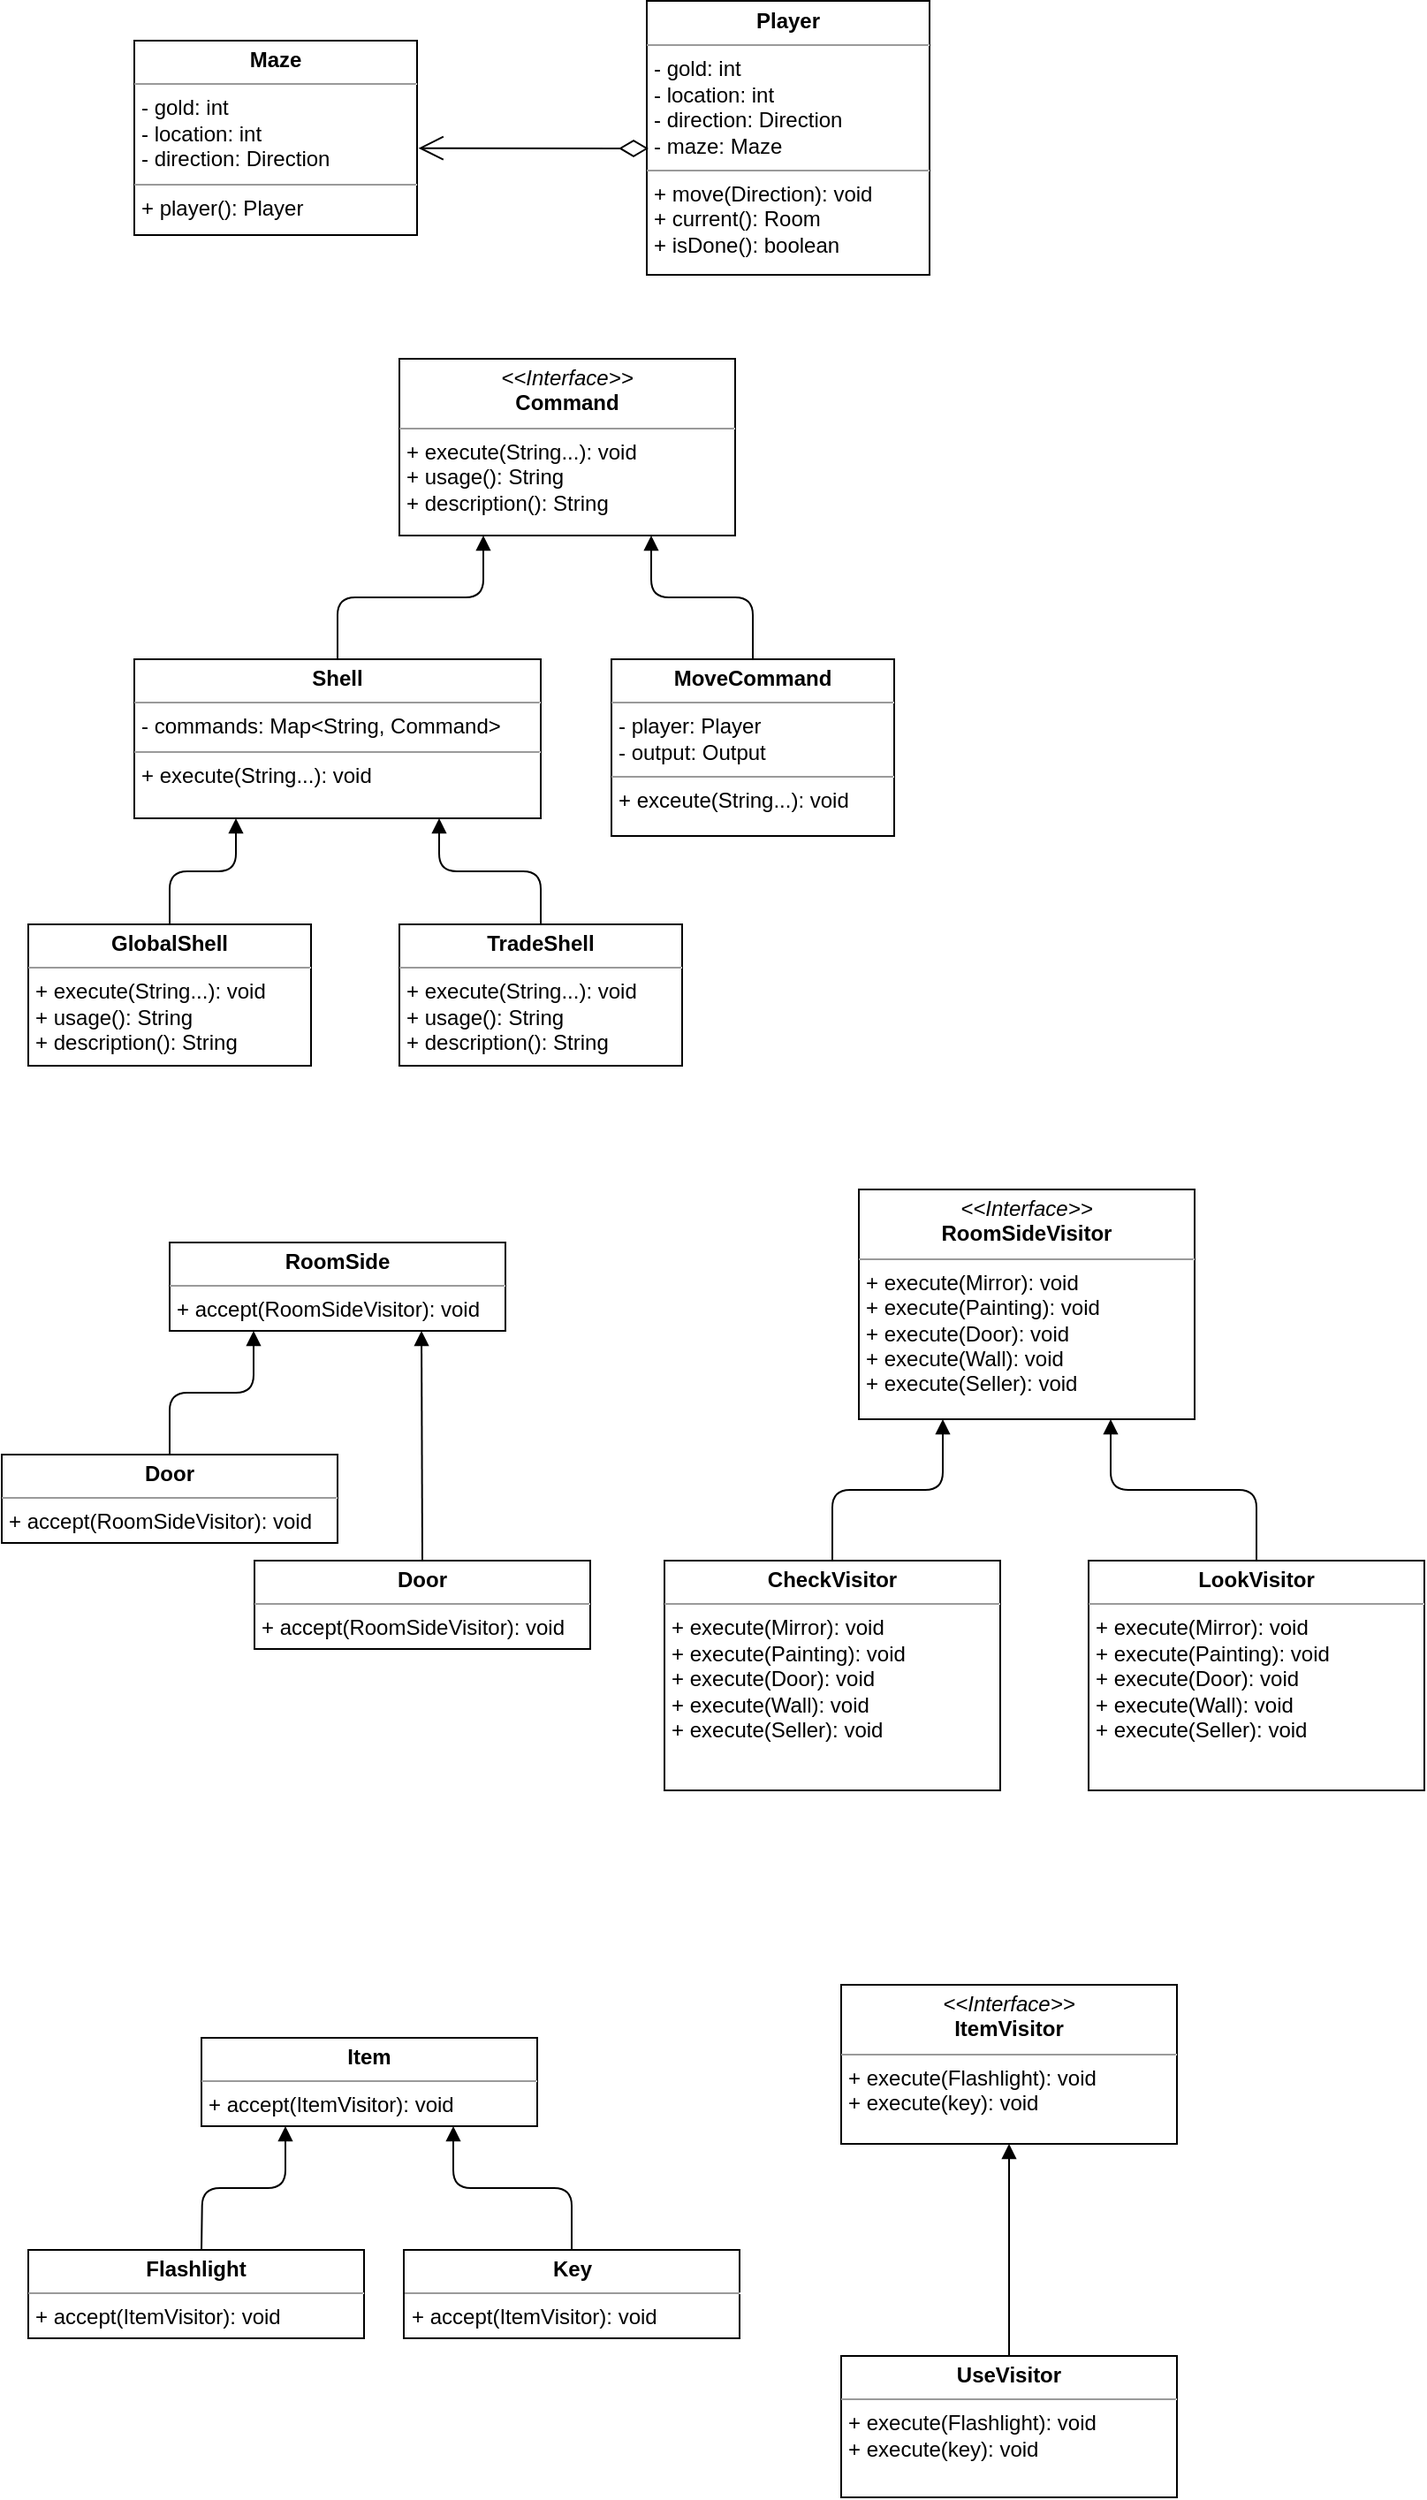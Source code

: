 <mxfile version="13.0.5" type="device"><diagram id="C5RBs43oDa-KdzZeNtuy" name="Page-1"><mxGraphModel dx="944" dy="533" grid="1" gridSize="10" guides="1" tooltips="1" connect="1" arrows="1" fold="1" page="1" pageScale="1" pageWidth="827" pageHeight="1169" math="0" shadow="0"><root><mxCell id="WIyWlLk6GJQsqaUBKTNV-0"/><mxCell id="WIyWlLk6GJQsqaUBKTNV-1" parent="WIyWlLk6GJQsqaUBKTNV-0"/><mxCell id="u1omw1oPXkuMjtejFKTz-4" value="&lt;p style=&quot;margin: 0px ; margin-top: 4px ; text-align: center&quot;&gt;&lt;b&gt;Maze&lt;/b&gt;&lt;/p&gt;&lt;hr size=&quot;1&quot;&gt;&lt;p style=&quot;margin: 0px ; margin-left: 4px&quot;&gt;- gold: int&lt;/p&gt;&lt;p style=&quot;margin: 0px ; margin-left: 4px&quot;&gt;- location: int&lt;/p&gt;&lt;p style=&quot;margin: 0px ; margin-left: 4px&quot;&gt;- direction: Direction&lt;/p&gt;&lt;hr size=&quot;1&quot;&gt;&lt;p style=&quot;margin: 0px ; margin-left: 4px&quot;&gt;+ player(): Player&lt;/p&gt;" style="verticalAlign=top;align=left;overflow=fill;fontSize=12;fontFamily=Helvetica;html=1;" vertex="1" parent="WIyWlLk6GJQsqaUBKTNV-1"><mxGeometry x="80" y="120" width="160" height="110" as="geometry"/></mxCell><mxCell id="u1omw1oPXkuMjtejFKTz-5" value="&lt;p style=&quot;margin: 0px ; margin-top: 4px ; text-align: center&quot;&gt;&lt;b&gt;Player&lt;/b&gt;&lt;/p&gt;&lt;hr size=&quot;1&quot;&gt;&lt;p style=&quot;margin: 0px 0px 0px 4px&quot;&gt;- gold: int&lt;/p&gt;&lt;p style=&quot;margin: 0px 0px 0px 4px&quot;&gt;- location: int&lt;/p&gt;&lt;p style=&quot;margin: 0px 0px 0px 4px&quot;&gt;- direction: Direction&lt;/p&gt;&lt;p style=&quot;margin: 0px 0px 0px 4px&quot;&gt;- maze: Maze&lt;/p&gt;&lt;hr size=&quot;1&quot;&gt;&lt;p style=&quot;margin: 0px ; margin-left: 4px&quot;&gt;+ move(Direction): void&lt;/p&gt;&lt;p style=&quot;margin: 0px ; margin-left: 4px&quot;&gt;+ current(): Room&lt;/p&gt;&lt;p style=&quot;margin: 0px ; margin-left: 4px&quot;&gt;+ isDone(): boolean&lt;/p&gt;" style="verticalAlign=top;align=left;overflow=fill;fontSize=12;fontFamily=Helvetica;html=1;" vertex="1" parent="WIyWlLk6GJQsqaUBKTNV-1"><mxGeometry x="370" y="97.5" width="160" height="155" as="geometry"/></mxCell><mxCell id="u1omw1oPXkuMjtejFKTz-6" value="" style="endArrow=open;html=1;endSize=12;startArrow=diamondThin;startSize=14;startFill=0;align=left;verticalAlign=bottom;entryX=1.005;entryY=0.553;entryDx=0;entryDy=0;entryPerimeter=0;" edge="1" parent="WIyWlLk6GJQsqaUBKTNV-1" target="u1omw1oPXkuMjtejFKTz-4"><mxGeometry x="-1" y="3" relative="1" as="geometry"><mxPoint x="371" y="181" as="sourcePoint"/><mxPoint x="420" y="240" as="targetPoint"/></mxGeometry></mxCell><mxCell id="u1omw1oPXkuMjtejFKTz-7" value="&lt;p style=&quot;margin: 0px ; margin-top: 4px ; text-align: center&quot;&gt;&lt;i&gt;&amp;lt;&amp;lt;Interface&amp;gt;&amp;gt;&lt;/i&gt;&lt;br&gt;&lt;b&gt;Command&lt;/b&gt;&lt;/p&gt;&lt;hr size=&quot;1&quot;&gt;&lt;p style=&quot;margin: 0px ; margin-left: 4px&quot;&gt;+ execute(String...): void&amp;nbsp;&lt;br&gt;+ usage(): String&lt;/p&gt;&lt;p style=&quot;margin: 0px ; margin-left: 4px&quot;&gt;+ description(): String&lt;/p&gt;" style="verticalAlign=top;align=left;overflow=fill;fontSize=12;fontFamily=Helvetica;html=1;" vertex="1" parent="WIyWlLk6GJQsqaUBKTNV-1"><mxGeometry x="230" y="300" width="190" height="100" as="geometry"/></mxCell><mxCell id="u1omw1oPXkuMjtejFKTz-8" value="&lt;p style=&quot;margin: 0px ; margin-top: 4px ; text-align: center&quot;&gt;&lt;b&gt;Shell&lt;/b&gt;&lt;/p&gt;&lt;hr size=&quot;1&quot;&gt;&lt;p style=&quot;margin: 0px ; margin-left: 4px&quot;&gt;- commands: Map&amp;lt;String, Command&amp;gt;&lt;/p&gt;&lt;hr size=&quot;1&quot;&gt;&lt;p style=&quot;margin: 0px ; margin-left: 4px&quot;&gt;+ execute(String...): void&lt;/p&gt;" style="verticalAlign=top;align=left;overflow=fill;fontSize=12;fontFamily=Helvetica;html=1;" vertex="1" parent="WIyWlLk6GJQsqaUBKTNV-1"><mxGeometry x="80" y="470" width="230" height="90" as="geometry"/></mxCell><mxCell id="u1omw1oPXkuMjtejFKTz-10" value="" style="endArrow=block;endFill=1;html=1;edgeStyle=orthogonalEdgeStyle;align=left;verticalAlign=top;entryX=0.25;entryY=1;entryDx=0;entryDy=0;" edge="1" parent="WIyWlLk6GJQsqaUBKTNV-1" source="u1omw1oPXkuMjtejFKTz-8" target="u1omw1oPXkuMjtejFKTz-7"><mxGeometry x="-1" relative="1" as="geometry"><mxPoint x="260" y="470" as="sourcePoint"/><mxPoint x="420" y="470" as="targetPoint"/></mxGeometry></mxCell><mxCell id="u1omw1oPXkuMjtejFKTz-11" value="" style="resizable=0;html=1;align=left;verticalAlign=bottom;labelBackgroundColor=#ffffff;fontSize=10;" connectable="0" vertex="1" parent="u1omw1oPXkuMjtejFKTz-10"><mxGeometry x="-1" relative="1" as="geometry"/></mxCell><mxCell id="u1omw1oPXkuMjtejFKTz-12" value="&lt;p style=&quot;margin: 0px ; margin-top: 4px ; text-align: center&quot;&gt;&lt;b&gt;GlobalShell&lt;/b&gt;&lt;/p&gt;&lt;hr size=&quot;1&quot;&gt;&lt;p style=&quot;margin: 0px ; margin-left: 4px&quot;&gt;+ execute(String...): void&lt;/p&gt;&lt;p style=&quot;margin: 0px ; margin-left: 4px&quot;&gt;+ usage(): String&lt;/p&gt;&lt;p style=&quot;margin: 0px ; margin-left: 4px&quot;&gt;+ description(): String&lt;/p&gt;" style="verticalAlign=top;align=left;overflow=fill;fontSize=12;fontFamily=Helvetica;html=1;" vertex="1" parent="WIyWlLk6GJQsqaUBKTNV-1"><mxGeometry x="20" y="620" width="160" height="80" as="geometry"/></mxCell><mxCell id="u1omw1oPXkuMjtejFKTz-13" value="" style="endArrow=block;endFill=1;html=1;edgeStyle=orthogonalEdgeStyle;align=left;verticalAlign=top;exitX=0.5;exitY=0;exitDx=0;exitDy=0;entryX=0.25;entryY=1;entryDx=0;entryDy=0;" edge="1" parent="WIyWlLk6GJQsqaUBKTNV-1" source="u1omw1oPXkuMjtejFKTz-12" target="u1omw1oPXkuMjtejFKTz-8"><mxGeometry x="-1" relative="1" as="geometry"><mxPoint x="260" y="620" as="sourcePoint"/><mxPoint x="420" y="620" as="targetPoint"/></mxGeometry></mxCell><mxCell id="u1omw1oPXkuMjtejFKTz-14" value="" style="resizable=0;html=1;align=left;verticalAlign=bottom;labelBackgroundColor=#ffffff;fontSize=10;" connectable="0" vertex="1" parent="u1omw1oPXkuMjtejFKTz-13"><mxGeometry x="-1" relative="1" as="geometry"/></mxCell><mxCell id="u1omw1oPXkuMjtejFKTz-19" value="" style="resizable=0;html=1;align=left;verticalAlign=bottom;labelBackgroundColor=#ffffff;fontSize=10;" connectable="0" vertex="1" parent="u1omw1oPXkuMjtejFKTz-13"><mxGeometry x="-1" relative="1" as="geometry"><mxPoint x="205" as="offset"/></mxGeometry></mxCell><mxCell id="u1omw1oPXkuMjtejFKTz-15" value="&lt;p style=&quot;margin: 0px ; margin-top: 4px ; text-align: center&quot;&gt;&lt;b&gt;MoveCommand&lt;/b&gt;&lt;/p&gt;&lt;hr size=&quot;1&quot;&gt;&lt;p style=&quot;margin: 0px ; margin-left: 4px&quot;&gt;- player: Player&lt;/p&gt;&lt;p style=&quot;margin: 0px ; margin-left: 4px&quot;&gt;- output: Output&lt;/p&gt;&lt;hr size=&quot;1&quot;&gt;&lt;p style=&quot;margin: 0px ; margin-left: 4px&quot;&gt;+ exceute(String...): void&lt;/p&gt;" style="verticalAlign=top;align=left;overflow=fill;fontSize=12;fontFamily=Helvetica;html=1;" vertex="1" parent="WIyWlLk6GJQsqaUBKTNV-1"><mxGeometry x="350" y="470" width="160" height="100" as="geometry"/></mxCell><mxCell id="u1omw1oPXkuMjtejFKTz-16" value="" style="endArrow=block;endFill=1;html=1;edgeStyle=orthogonalEdgeStyle;align=left;verticalAlign=top;exitX=0.5;exitY=0;exitDx=0;exitDy=0;entryX=0.75;entryY=1;entryDx=0;entryDy=0;" edge="1" parent="WIyWlLk6GJQsqaUBKTNV-1" source="u1omw1oPXkuMjtejFKTz-15" target="u1omw1oPXkuMjtejFKTz-7"><mxGeometry x="-1" relative="1" as="geometry"><mxPoint x="410" y="430" as="sourcePoint"/><mxPoint x="570" y="430" as="targetPoint"/></mxGeometry></mxCell><mxCell id="u1omw1oPXkuMjtejFKTz-17" value="" style="resizable=0;html=1;align=left;verticalAlign=bottom;labelBackgroundColor=#ffffff;fontSize=10;" connectable="0" vertex="1" parent="u1omw1oPXkuMjtejFKTz-16"><mxGeometry x="-1" relative="1" as="geometry"/></mxCell><mxCell id="u1omw1oPXkuMjtejFKTz-18" value="&lt;p style=&quot;margin: 0px ; margin-top: 4px ; text-align: center&quot;&gt;&lt;b&gt;TradeShell&lt;/b&gt;&lt;/p&gt;&lt;hr size=&quot;1&quot;&gt;&lt;p style=&quot;margin: 0px ; margin-left: 4px&quot;&gt;+ execute(String...): void&lt;/p&gt;&lt;p style=&quot;margin: 0px 0px 0px 4px&quot;&gt;+ usage(): String&lt;/p&gt;&lt;p style=&quot;margin: 0px 0px 0px 4px&quot;&gt;+ description(): String&lt;/p&gt;" style="verticalAlign=top;align=left;overflow=fill;fontSize=12;fontFamily=Helvetica;html=1;" vertex="1" parent="WIyWlLk6GJQsqaUBKTNV-1"><mxGeometry x="230" y="620" width="160" height="80" as="geometry"/></mxCell><mxCell id="u1omw1oPXkuMjtejFKTz-20" value="" style="endArrow=block;endFill=1;html=1;edgeStyle=orthogonalEdgeStyle;align=left;verticalAlign=top;exitX=0.5;exitY=0;exitDx=0;exitDy=0;entryX=0.75;entryY=1;entryDx=0;entryDy=0;" edge="1" parent="WIyWlLk6GJQsqaUBKTNV-1" source="u1omw1oPXkuMjtejFKTz-18" target="u1omw1oPXkuMjtejFKTz-8"><mxGeometry x="-1" relative="1" as="geometry"><mxPoint x="310" y="600" as="sourcePoint"/><mxPoint x="470" y="600" as="targetPoint"/></mxGeometry></mxCell><mxCell id="u1omw1oPXkuMjtejFKTz-23" value="&lt;p style=&quot;margin: 0px ; margin-top: 4px ; text-align: center&quot;&gt;&lt;b&gt;RoomSide&lt;/b&gt;&lt;/p&gt;&lt;hr size=&quot;1&quot;&gt;&lt;p style=&quot;margin: 0px ; margin-left: 4px&quot;&gt;+ accept(RoomSideVisitor): void&lt;/p&gt;" style="verticalAlign=top;align=left;overflow=fill;fontSize=12;fontFamily=Helvetica;html=1;" vertex="1" parent="WIyWlLk6GJQsqaUBKTNV-1"><mxGeometry x="100" y="800" width="190" height="50" as="geometry"/></mxCell><mxCell id="u1omw1oPXkuMjtejFKTz-24" value="&lt;p style=&quot;margin: 0px ; margin-top: 4px ; text-align: center&quot;&gt;&lt;i&gt;&amp;lt;&amp;lt;Interface&amp;gt;&amp;gt;&lt;/i&gt;&lt;br&gt;&lt;b&gt;RoomSideVisitor&lt;/b&gt;&lt;/p&gt;&lt;hr size=&quot;1&quot;&gt;&lt;p style=&quot;margin: 0px ; margin-left: 4px&quot;&gt;+ execute(Mirror): void&lt;/p&gt;&lt;p style=&quot;margin: 0px ; margin-left: 4px&quot;&gt;+ execute(Painting): void&lt;br&gt;&lt;/p&gt;&lt;p style=&quot;margin: 0px ; margin-left: 4px&quot;&gt;+ execute(Door): void&lt;br&gt;&lt;/p&gt;&lt;p style=&quot;margin: 0px ; margin-left: 4px&quot;&gt;+ execute(Wall): void&lt;br&gt;&lt;/p&gt;&lt;p style=&quot;margin: 0px ; margin-left: 4px&quot;&gt;+ execute(Seller): void&lt;br&gt;&lt;/p&gt;" style="verticalAlign=top;align=left;overflow=fill;fontSize=12;fontFamily=Helvetica;html=1;" vertex="1" parent="WIyWlLk6GJQsqaUBKTNV-1"><mxGeometry x="490" y="770" width="190" height="130" as="geometry"/></mxCell><mxCell id="u1omw1oPXkuMjtejFKTz-25" value="&lt;p style=&quot;margin: 0px ; margin-top: 4px ; text-align: center&quot;&gt;&lt;b&gt;Door&lt;/b&gt;&lt;/p&gt;&lt;hr size=&quot;1&quot;&gt;&lt;p style=&quot;margin: 0px ; margin-left: 4px&quot;&gt;+ accept(RoomSideVisitor): void&lt;/p&gt;" style="verticalAlign=top;align=left;overflow=fill;fontSize=12;fontFamily=Helvetica;html=1;" vertex="1" parent="WIyWlLk6GJQsqaUBKTNV-1"><mxGeometry x="5" y="920" width="190" height="50" as="geometry"/></mxCell><mxCell id="u1omw1oPXkuMjtejFKTz-26" value="" style="endArrow=block;endFill=1;html=1;edgeStyle=orthogonalEdgeStyle;align=left;verticalAlign=top;exitX=0.5;exitY=0;exitDx=0;exitDy=0;entryX=0.25;entryY=1;entryDx=0;entryDy=0;" edge="1" parent="WIyWlLk6GJQsqaUBKTNV-1" source="u1omw1oPXkuMjtejFKTz-25" target="u1omw1oPXkuMjtejFKTz-23"><mxGeometry x="-1" relative="1" as="geometry"><mxPoint x="180" y="880" as="sourcePoint"/><mxPoint x="340" y="880" as="targetPoint"/></mxGeometry></mxCell><mxCell id="u1omw1oPXkuMjtejFKTz-27" value="" style="resizable=0;html=1;align=left;verticalAlign=bottom;labelBackgroundColor=#ffffff;fontSize=10;" connectable="0" vertex="1" parent="u1omw1oPXkuMjtejFKTz-26"><mxGeometry x="-1" relative="1" as="geometry"/></mxCell><mxCell id="u1omw1oPXkuMjtejFKTz-28" value="&lt;p style=&quot;margin: 0px ; margin-top: 4px ; text-align: center&quot;&gt;&lt;b&gt;Door&lt;/b&gt;&lt;/p&gt;&lt;hr size=&quot;1&quot;&gt;&lt;p style=&quot;margin: 0px ; margin-left: 4px&quot;&gt;+ accept(RoomSideVisitor): void&lt;/p&gt;" style="verticalAlign=top;align=left;overflow=fill;fontSize=12;fontFamily=Helvetica;html=1;" vertex="1" parent="WIyWlLk6GJQsqaUBKTNV-1"><mxGeometry x="148" y="980" width="190" height="50" as="geometry"/></mxCell><mxCell id="u1omw1oPXkuMjtejFKTz-29" value="" style="endArrow=block;endFill=1;html=1;align=left;verticalAlign=top;exitX=0.5;exitY=0;exitDx=0;exitDy=0;entryX=0.75;entryY=1;entryDx=0;entryDy=0;" edge="1" parent="WIyWlLk6GJQsqaUBKTNV-1" source="u1omw1oPXkuMjtejFKTz-28" target="u1omw1oPXkuMjtejFKTz-23"><mxGeometry x="-1" relative="1" as="geometry"><mxPoint x="270" y="940" as="sourcePoint"/><mxPoint x="317.5" y="870" as="targetPoint"/></mxGeometry></mxCell><mxCell id="u1omw1oPXkuMjtejFKTz-30" value="" style="resizable=0;html=1;align=left;verticalAlign=bottom;labelBackgroundColor=#ffffff;fontSize=10;" connectable="0" vertex="1" parent="u1omw1oPXkuMjtejFKTz-29"><mxGeometry x="-1" relative="1" as="geometry"/></mxCell><mxCell id="u1omw1oPXkuMjtejFKTz-32" value="&lt;p style=&quot;margin: 0px ; margin-top: 4px ; text-align: center&quot;&gt;&lt;b&gt;CheckVisitor&lt;/b&gt;&lt;/p&gt;&lt;hr size=&quot;1&quot;&gt;&lt;p style=&quot;margin: 0px ; margin-left: 4px&quot;&gt;+ execute(Mirror): void&lt;/p&gt;&lt;p style=&quot;margin: 0px ; margin-left: 4px&quot;&gt;+ execute(Painting): void&lt;br&gt;&lt;/p&gt;&lt;p style=&quot;margin: 0px ; margin-left: 4px&quot;&gt;+ execute(Door): void&lt;br&gt;&lt;/p&gt;&lt;p style=&quot;margin: 0px ; margin-left: 4px&quot;&gt;+ execute(Wall): void&lt;br&gt;&lt;/p&gt;&lt;p style=&quot;margin: 0px ; margin-left: 4px&quot;&gt;+ execute(Seller): void&lt;br&gt;&lt;/p&gt;" style="verticalAlign=top;align=left;overflow=fill;fontSize=12;fontFamily=Helvetica;html=1;" vertex="1" parent="WIyWlLk6GJQsqaUBKTNV-1"><mxGeometry x="380" y="980" width="190" height="130" as="geometry"/></mxCell><mxCell id="u1omw1oPXkuMjtejFKTz-33" value="" style="endArrow=block;endFill=1;html=1;edgeStyle=orthogonalEdgeStyle;align=left;verticalAlign=top;exitX=0.5;exitY=0;exitDx=0;exitDy=0;entryX=0.25;entryY=1;entryDx=0;entryDy=0;" edge="1" parent="WIyWlLk6GJQsqaUBKTNV-1" source="u1omw1oPXkuMjtejFKTz-32" target="u1omw1oPXkuMjtejFKTz-24"><mxGeometry x="-1" relative="1" as="geometry"><mxPoint x="604" y="1010" as="sourcePoint"/><mxPoint x="651.5" y="940" as="targetPoint"/></mxGeometry></mxCell><mxCell id="u1omw1oPXkuMjtejFKTz-34" value="" style="resizable=0;html=1;align=left;verticalAlign=bottom;labelBackgroundColor=#ffffff;fontSize=10;" connectable="0" vertex="1" parent="u1omw1oPXkuMjtejFKTz-33"><mxGeometry x="-1" relative="1" as="geometry"/></mxCell><mxCell id="u1omw1oPXkuMjtejFKTz-35" value="&lt;p style=&quot;margin: 0px ; margin-top: 4px ; text-align: center&quot;&gt;&lt;b&gt;LookVisitor&lt;/b&gt;&lt;/p&gt;&lt;hr size=&quot;1&quot;&gt;&lt;p style=&quot;margin: 0px ; margin-left: 4px&quot;&gt;+ execute(Mirror): void&lt;/p&gt;&lt;p style=&quot;margin: 0px ; margin-left: 4px&quot;&gt;+ execute(Painting): void&lt;br&gt;&lt;/p&gt;&lt;p style=&quot;margin: 0px ; margin-left: 4px&quot;&gt;+ execute(Door): void&lt;br&gt;&lt;/p&gt;&lt;p style=&quot;margin: 0px ; margin-left: 4px&quot;&gt;+ execute(Wall): void&lt;br&gt;&lt;/p&gt;&lt;p style=&quot;margin: 0px ; margin-left: 4px&quot;&gt;+ execute(Seller): void&lt;br&gt;&lt;/p&gt;" style="verticalAlign=top;align=left;overflow=fill;fontSize=12;fontFamily=Helvetica;html=1;" vertex="1" parent="WIyWlLk6GJQsqaUBKTNV-1"><mxGeometry x="620" y="980" width="190" height="130" as="geometry"/></mxCell><mxCell id="u1omw1oPXkuMjtejFKTz-36" value="" style="endArrow=block;endFill=1;html=1;edgeStyle=orthogonalEdgeStyle;align=left;verticalAlign=top;exitX=0.5;exitY=0;exitDx=0;exitDy=0;entryX=0.75;entryY=1;entryDx=0;entryDy=0;" edge="1" parent="WIyWlLk6GJQsqaUBKTNV-1" source="u1omw1oPXkuMjtejFKTz-35" target="u1omw1oPXkuMjtejFKTz-24"><mxGeometry x="-1" relative="1" as="geometry"><mxPoint x="590" y="969.97" as="sourcePoint"/><mxPoint x="662.5" y="889.97" as="targetPoint"/></mxGeometry></mxCell><mxCell id="u1omw1oPXkuMjtejFKTz-37" value="" style="resizable=0;html=1;align=left;verticalAlign=bottom;labelBackgroundColor=#ffffff;fontSize=10;" connectable="0" vertex="1" parent="u1omw1oPXkuMjtejFKTz-36"><mxGeometry x="-1" relative="1" as="geometry"/></mxCell><mxCell id="u1omw1oPXkuMjtejFKTz-38" value="&lt;p style=&quot;margin: 0px ; margin-top: 4px ; text-align: center&quot;&gt;&lt;b&gt;Item&lt;/b&gt;&lt;/p&gt;&lt;hr size=&quot;1&quot;&gt;&lt;p style=&quot;margin: 0px ; margin-left: 4px&quot;&gt;+ accept(ItemVisitor): void&lt;/p&gt;" style="verticalAlign=top;align=left;overflow=fill;fontSize=12;fontFamily=Helvetica;html=1;" vertex="1" parent="WIyWlLk6GJQsqaUBKTNV-1"><mxGeometry x="118" y="1250" width="190" height="50" as="geometry"/></mxCell><mxCell id="u1omw1oPXkuMjtejFKTz-39" value="&lt;p style=&quot;margin: 0px ; margin-top: 4px ; text-align: center&quot;&gt;&lt;i&gt;&amp;lt;&amp;lt;Interface&amp;gt;&amp;gt;&lt;/i&gt;&lt;br&gt;&lt;b&gt;ItemVisitor&lt;/b&gt;&lt;/p&gt;&lt;hr size=&quot;1&quot;&gt;&lt;p style=&quot;margin: 0px ; margin-left: 4px&quot;&gt;+ execute(Flashlight): void&lt;/p&gt;&lt;p style=&quot;margin: 0px ; margin-left: 4px&quot;&gt;+ execute(key): void&lt;/p&gt;" style="verticalAlign=top;align=left;overflow=fill;fontSize=12;fontFamily=Helvetica;html=1;" vertex="1" parent="WIyWlLk6GJQsqaUBKTNV-1"><mxGeometry x="480" y="1220" width="190" height="90" as="geometry"/></mxCell><mxCell id="u1omw1oPXkuMjtejFKTz-40" value="&lt;p style=&quot;margin: 0px ; margin-top: 4px ; text-align: center&quot;&gt;&lt;b&gt;Flashlight&lt;/b&gt;&lt;/p&gt;&lt;hr size=&quot;1&quot;&gt;&lt;p style=&quot;margin: 0px ; margin-left: 4px&quot;&gt;+ accept(ItemVisitor): void&lt;/p&gt;" style="verticalAlign=top;align=left;overflow=fill;fontSize=12;fontFamily=Helvetica;html=1;" vertex="1" parent="WIyWlLk6GJQsqaUBKTNV-1"><mxGeometry x="20" y="1370" width="190" height="50" as="geometry"/></mxCell><mxCell id="u1omw1oPXkuMjtejFKTz-41" value="" style="endArrow=block;endFill=1;html=1;edgeStyle=orthogonalEdgeStyle;align=left;verticalAlign=top;exitX=0.5;exitY=0;exitDx=0;exitDy=0;entryX=0.25;entryY=1;entryDx=0;entryDy=0;" edge="1" target="u1omw1oPXkuMjtejFKTz-38" parent="WIyWlLk6GJQsqaUBKTNV-1"><mxGeometry x="-1" relative="1" as="geometry"><mxPoint x="118" y="1370" as="sourcePoint"/><mxPoint x="358" y="1330" as="targetPoint"/></mxGeometry></mxCell><mxCell id="u1omw1oPXkuMjtejFKTz-42" value="" style="resizable=0;html=1;align=left;verticalAlign=bottom;labelBackgroundColor=#ffffff;fontSize=10;" connectable="0" vertex="1" parent="u1omw1oPXkuMjtejFKTz-41"><mxGeometry x="-1" relative="1" as="geometry"/></mxCell><mxCell id="u1omw1oPXkuMjtejFKTz-43" value="&lt;p style=&quot;margin: 0px ; margin-top: 4px ; text-align: center&quot;&gt;&lt;b&gt;Key&lt;/b&gt;&lt;/p&gt;&lt;hr size=&quot;1&quot;&gt;&lt;p style=&quot;margin: 0px ; margin-left: 4px&quot;&gt;+ accept(ItemVisitor): void&lt;/p&gt;" style="verticalAlign=top;align=left;overflow=fill;fontSize=12;fontFamily=Helvetica;html=1;" vertex="1" parent="WIyWlLk6GJQsqaUBKTNV-1"><mxGeometry x="232.5" y="1370" width="190" height="50" as="geometry"/></mxCell><mxCell id="u1omw1oPXkuMjtejFKTz-46" value="&lt;p style=&quot;margin: 0px ; margin-top: 4px ; text-align: center&quot;&gt;&lt;b&gt;UseVisitor&lt;/b&gt;&lt;/p&gt;&lt;hr size=&quot;1&quot;&gt;&lt;p style=&quot;margin: 0px 0px 0px 4px&quot;&gt;+ execute(Flashlight): void&lt;/p&gt;&lt;p style=&quot;margin: 0px 0px 0px 4px&quot;&gt;+ execute(key): void&lt;/p&gt;" style="verticalAlign=top;align=left;overflow=fill;fontSize=12;fontFamily=Helvetica;html=1;" vertex="1" parent="WIyWlLk6GJQsqaUBKTNV-1"><mxGeometry x="480" y="1430" width="190" height="80" as="geometry"/></mxCell><mxCell id="u1omw1oPXkuMjtejFKTz-47" value="" style="endArrow=block;endFill=1;html=1;edgeStyle=orthogonalEdgeStyle;align=left;verticalAlign=top;exitX=0.5;exitY=0;exitDx=0;exitDy=0;entryX=0.5;entryY=1;entryDx=0;entryDy=0;" edge="1" source="u1omw1oPXkuMjtejFKTz-46" target="u1omw1oPXkuMjtejFKTz-39" parent="WIyWlLk6GJQsqaUBKTNV-1"><mxGeometry x="-1" relative="1" as="geometry"><mxPoint x="646.5" y="1460" as="sourcePoint"/><mxPoint x="488" y="1330" as="targetPoint"/></mxGeometry></mxCell><mxCell id="u1omw1oPXkuMjtejFKTz-48" value="" style="resizable=0;html=1;align=left;verticalAlign=bottom;labelBackgroundColor=#ffffff;fontSize=10;" connectable="0" vertex="1" parent="u1omw1oPXkuMjtejFKTz-47"><mxGeometry x="-1" relative="1" as="geometry"/></mxCell><mxCell id="u1omw1oPXkuMjtejFKTz-52" value="" style="endArrow=block;endFill=1;html=1;edgeStyle=orthogonalEdgeStyle;align=left;verticalAlign=top;exitX=0.5;exitY=0;exitDx=0;exitDy=0;entryX=0.75;entryY=1;entryDx=0;entryDy=0;" edge="1" parent="WIyWlLk6GJQsqaUBKTNV-1" source="u1omw1oPXkuMjtejFKTz-43" target="u1omw1oPXkuMjtejFKTz-38"><mxGeometry x="-1" relative="1" as="geometry"><mxPoint x="128" y="1380" as="sourcePoint"/><mxPoint x="175.5" y="1310" as="targetPoint"/></mxGeometry></mxCell><mxCell id="u1omw1oPXkuMjtejFKTz-53" value="" style="resizable=0;html=1;align=left;verticalAlign=bottom;labelBackgroundColor=#ffffff;fontSize=10;" connectable="0" vertex="1" parent="u1omw1oPXkuMjtejFKTz-52"><mxGeometry x="-1" relative="1" as="geometry"/></mxCell></root></mxGraphModel></diagram></mxfile>